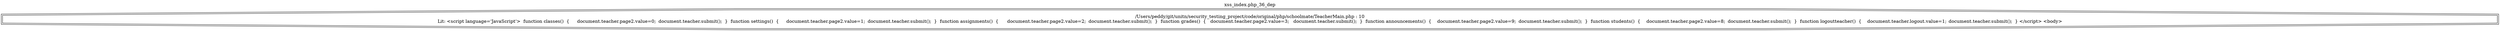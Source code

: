 digraph cfg {
  label="xss_index.php_36_dep";
  labelloc=t;
  n1 [shape=doubleoctagon, label="/Users/peddy/git/unitn/security_testing_project/code/original/php/schoolmate/TeacherMain.php : 10\nLit: <script language='JavaScript'>  function classes()  {	document.teacher.page2.value=0;	document.teacher.submit();  }  function settings()  {	document.teacher.page2.value=1;	document.teacher.submit();  }  function assignments()  {	document.teacher.page2.value=2;	document.teacher.submit();  }  function grades()  {   document.teacher.page2.value=3;   document.teacher.submit();  }  function announcements()  {	document.teacher.page2.value=9;	document.teacher.submit();  }  function students()  {	document.teacher.page2.value=8;	document.teacher.submit();  }  function logoutteacher()  {	document.teacher.logout.value=1;	document.teacher.submit();  } </script> <body>\n"];
}
